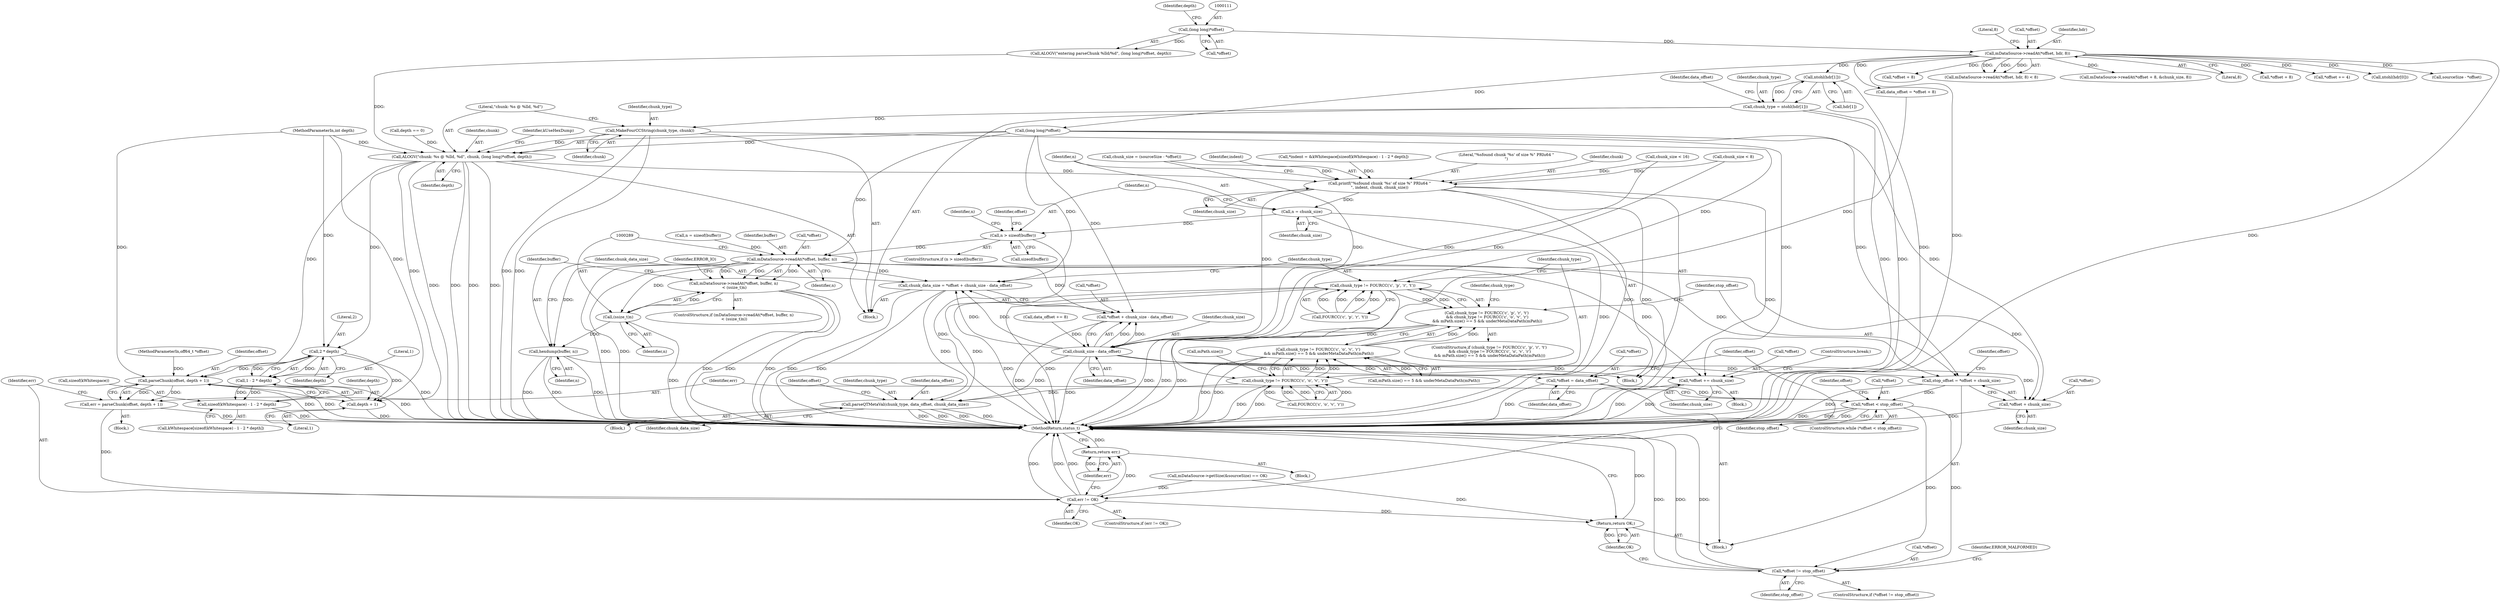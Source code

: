 digraph "0_Android_f81038006b4c59a5a148dcad887371206033c28f_2@array" {
"1000137" [label="(Call,ntohl(hdr[1]))"];
"1000118" [label="(Call,mDataSource->readAt(*offset, hdr, 8))"];
"1000110" [label="(Call,(long long)*offset)"];
"1000135" [label="(Call,chunk_type = ntohl(hdr[1]))"];
"1000229" [label="(Call,MakeFourCCString(chunk_type, chunk))"];
"1000232" [label="(Call,ALOGV(\"chunk: %s @ %lld, %d\", chunk, (long long)*offset, depth))"];
"1000258" [label="(Call,2 * depth)"];
"1000256" [label="(Call,1 - 2 * depth)"];
"1000253" [label="(Call,sizeof(kWhitespace) - 1 - 2 * depth)"];
"1000351" [label="(Call,parseChunk(offset, depth + 1))"];
"1000349" [label="(Call,err = parseChunk(offset, depth + 1))"];
"1000357" [label="(Call,err != OK)"];
"1000361" [label="(Return,return err;)"];
"1000371" [label="(Return,return OK;)"];
"1000353" [label="(Call,depth + 1)"];
"1000261" [label="(Call,printf(\"%sfound chunk '%s' of size %\" PRIu64 \"\n\", indent, chunk, chunk_size))"];
"1000268" [label="(Call,n = chunk_size)"];
"1000272" [label="(Call,n > sizeof(buffer))"];
"1000283" [label="(Call,mDataSource->readAt(*offset, buffer, n))"];
"1000282" [label="(Call,mDataSource->readAt(*offset, buffer, n)\n < (ssize_t)n)"];
"1000288" [label="(Call,(ssize_t)n)"];
"1000294" [label="(Call,hexdump(buffer, n))"];
"1000299" [label="(Call,chunk_data_size = *offset + chunk_size - data_offset)"];
"1003278" [label="(Call,parseQTMetaVal(chunk_type, data_offset, chunk_data_size))"];
"1000301" [label="(Call,*offset + chunk_size - data_offset)"];
"1000332" [label="(Call,stop_offset = *offset + chunk_size)"];
"1000343" [label="(Call,*offset < stop_offset)"];
"1000364" [label="(Call,*offset != stop_offset)"];
"1000334" [label="(Call,*offset + chunk_size)"];
"1003282" [label="(Call,*offset += chunk_size)"];
"1000304" [label="(Call,chunk_size - data_offset)"];
"1000338" [label="(Call,*offset = data_offset)"];
"1000309" [label="(Call,chunk_type != FOURCC('c', 'p', 'r', 't'))"];
"1000308" [label="(Call,chunk_type != FOURCC('c', 'p', 'r', 't')\n && chunk_type != FOURCC('c', 'o', 'v', 'r')\n && mPath.size() == 5 && underMetaDataPath(mPath))"];
"1000317" [label="(Call,chunk_type != FOURCC('c', 'o', 'v', 'r'))"];
"1000316" [label="(Call,chunk_type != FOURCC('c', 'o', 'v', 'r')\n && mPath.size() == 5 && underMetaDataPath(mPath))"];
"1000283" [label="(Call,mDataSource->readAt(*offset, buffer, n))"];
"1000241" [label="(Identifier,kUseHexDump)"];
"1003278" [label="(Call,parseQTMetaVal(chunk_type, data_offset, chunk_data_size))"];
"1000359" [label="(Identifier,OK)"];
"1000137" [label="(Call,ntohl(hdr[1]))"];
"1003289" [label="(MethodReturn,status_t)"];
"1000277" [label="(Call,n = sizeof(buffer))"];
"1000118" [label="(Call,mDataSource->readAt(*offset, hdr, 8))"];
"1000367" [label="(Identifier,stop_offset)"];
"1000264" [label="(Identifier,chunk)"];
"1000257" [label="(Literal,1)"];
"1000357" [label="(Call,err != OK)"];
"1003277" [label="(Block,)"];
"1000335" [label="(Call,*offset)"];
"1000272" [label="(Call,n > sizeof(buffer))"];
"1000364" [label="(Call,*offset != stop_offset)"];
"1000302" [label="(Call,*offset)"];
"1003286" [label="(ControlStructure,break;)"];
"1000233" [label="(Literal,\"chunk: %s @ %lld, %d\")"];
"1000301" [label="(Call,*offset + chunk_size - data_offset)"];
"1000135" [label="(Call,chunk_type = ntohl(hdr[1]))"];
"1000332" [label="(Call,stop_offset = *offset + chunk_size)"];
"1000260" [label="(Identifier,depth)"];
"1000371" [label="(Return,return OK;)"];
"1000175" [label="(Call,chunk_size < 16)"];
"1003285" [label="(Identifier,chunk_size)"];
"1000362" [label="(Identifier,err)"];
"1000268" [label="(Call,n = chunk_size)"];
"1000308" [label="(Call,chunk_type != FOURCC('c', 'p', 'r', 't')\n && chunk_type != FOURCC('c', 'o', 'v', 'r')\n && mPath.size() == 5 && underMetaDataPath(mPath))"];
"1000188" [label="(Call,depth == 0)"];
"1000355" [label="(Literal,1)"];
"1000222" [label="(Call,chunk_size < 8)"];
"1000270" [label="(Identifier,chunk_size)"];
"1000339" [label="(Call,*offset)"];
"1000316" [label="(Call,chunk_type != FOURCC('c', 'o', 'v', 'r')\n && mPath.size() == 5 && underMetaDataPath(mPath))"];
"1003284" [label="(Identifier,offset)"];
"1000361" [label="(Return,return err;)"];
"1000258" [label="(Call,2 * depth)"];
"1000330" [label="(Block,)"];
"1000299" [label="(Call,chunk_data_size = *offset + chunk_size - data_offset)"];
"1000194" [label="(Call,mDataSource->getSize(&sourceSize) == OK)"];
"1000265" [label="(Identifier,chunk_size)"];
"1000366" [label="(Identifier,offset)"];
"1003272" [label="(Block,)"];
"1000324" [label="(Call,mPath.size() == 5 && underMetaDataPath(mPath))"];
"1000123" [label="(Literal,8)"];
"1000286" [label="(Identifier,buffer)"];
"1000253" [label="(Call,sizeof(kWhitespace) - 1 - 2 * depth)"];
"1000333" [label="(Identifier,stop_offset)"];
"1000119" [label="(Call,*offset)"];
"1000230" [label="(Identifier,chunk_type)"];
"1000261" [label="(Call,printf(\"%sfound chunk '%s' of size %\" PRIu64 \"\n\", indent, chunk, chunk_size))"];
"1000105" [label="(MethodParameterIn,off64_t *offset)"];
"1003282" [label="(Call,*offset += chunk_size)"];
"1000138" [label="(Call,hdr[1])"];
"1000341" [label="(Identifier,data_offset)"];
"1000144" [label="(Call,*offset + 8)"];
"1000229" [label="(Call,MakeFourCCString(chunk_type, chunk))"];
"1000345" [label="(Identifier,offset)"];
"1000259" [label="(Literal,2)"];
"1000117" [label="(Call,mDataSource->readAt(*offset, hdr, 8) < 8)"];
"1000107" [label="(Block,)"];
"1000235" [label="(Call,(long long)*offset)"];
"1000306" [label="(Identifier,data_offset)"];
"1000352" [label="(Identifier,offset)"];
"1000242" [label="(Block,)"];
"1000284" [label="(Call,*offset)"];
"1000282" [label="(Call,mDataSource->readAt(*offset, buffer, n)\n < (ssize_t)n)"];
"1000326" [label="(Call,mPath.size())"];
"1000350" [label="(Identifier,err)"];
"1000287" [label="(Identifier,n)"];
"1000300" [label="(Identifier,chunk_data_size)"];
"1000232" [label="(Call,ALOGV(\"chunk: %s @ %lld, %d\", chunk, (long long)*offset, depth))"];
"1000334" [label="(Call,*offset + chunk_size)"];
"1000305" [label="(Identifier,chunk_size)"];
"1000263" [label="(Identifier,indent)"];
"1000143" [label="(Identifier,data_offset)"];
"1000254" [label="(Call,sizeof(kWhitespace))"];
"1000114" [label="(Identifier,depth)"];
"1000285" [label="(Identifier,offset)"];
"1000200" [label="(Call,chunk_size = (sourceSize - *offset))"];
"1000309" [label="(Call,chunk_type != FOURCC('c', 'p', 'r', 't'))"];
"1000343" [label="(Call,*offset < stop_offset)"];
"1000342" [label="(ControlStructure,while (*offset < stop_offset))"];
"1000155" [label="(Call,mDataSource->readAt(*offset + 8, &chunk_size, 8))"];
"1000337" [label="(Identifier,chunk_size)"];
"1000142" [label="(Call,data_offset = *offset + 8)"];
"1000110" [label="(Call,(long long)*offset)"];
"1000269" [label="(Identifier,n)"];
"1000344" [label="(Call,*offset)"];
"1000234" [label="(Identifier,chunk)"];
"1000108" [label="(Call,ALOGV(\"entering parseChunk %lld/%d\", (long long)*offset, depth))"];
"1000248" [label="(Call,*indent = &kWhitespace[sizeof(kWhitespace) - 1 - 2 * depth])"];
"1000374" [label="(Identifier,chunk_type)"];
"1000363" [label="(ControlStructure,if (*offset != stop_offset))"];
"1000318" [label="(Identifier,chunk_type)"];
"1003279" [label="(Identifier,chunk_type)"];
"1000121" [label="(Identifier,hdr)"];
"1000112" [label="(Call,*offset)"];
"1000351" [label="(Call,parseChunk(offset, depth + 1))"];
"1000290" [label="(Identifier,n)"];
"1000346" [label="(Identifier,stop_offset)"];
"1000349" [label="(Call,err = parseChunk(offset, depth + 1))"];
"1000271" [label="(ControlStructure,if (n > sizeof(buffer)))"];
"1000293" [label="(Identifier,ERROR_IO)"];
"1000304" [label="(Call,chunk_size - data_offset)"];
"1000365" [label="(Call,*offset)"];
"1000122" [label="(Literal,8)"];
"1003281" [label="(Identifier,chunk_data_size)"];
"1000262" [label="(Literal,\"%sfound chunk '%s' of size %\" PRIu64 \"\n\")"];
"1000347" [label="(Block,)"];
"1000294" [label="(Call,hexdump(buffer, n))"];
"1000288" [label="(Call,(ssize_t)n)"];
"1000338" [label="(Call,*offset = data_offset)"];
"1000156" [label="(Call,*offset + 8)"];
"1000239" [label="(Identifier,depth)"];
"1000372" [label="(Identifier,OK)"];
"1000295" [label="(Identifier,buffer)"];
"1000296" [label="(Identifier,n)"];
"1000354" [label="(Identifier,depth)"];
"1000251" [label="(Call,kWhitespace[sizeof(kWhitespace) - 1 - 2 * depth])"];
"1000256" [label="(Call,1 - 2 * depth)"];
"1000171" [label="(Call,data_offset += 8)"];
"1000214" [label="(Call,*offset += 4)"];
"1000311" [label="(Call,FOURCC('c', 'p', 'r', 't'))"];
"1000130" [label="(Call,ntohl(hdr[0]))"];
"1000281" [label="(ControlStructure,if (mDataSource->readAt(*offset, buffer, n)\n < (ssize_t)n))"];
"1003283" [label="(Call,*offset)"];
"1000370" [label="(Identifier,ERROR_MALFORMED)"];
"1000273" [label="(Identifier,n)"];
"1000106" [label="(MethodParameterIn,int depth)"];
"1000358" [label="(Identifier,err)"];
"1000231" [label="(Identifier,chunk)"];
"1000356" [label="(ControlStructure,if (err != OK))"];
"1003280" [label="(Identifier,data_offset)"];
"1000319" [label="(Call,FOURCC('c', 'o', 'v', 'r'))"];
"1000340" [label="(Identifier,offset)"];
"1000360" [label="(Block,)"];
"1000317" [label="(Call,chunk_type != FOURCC('c', 'o', 'v', 'r'))"];
"1000278" [label="(Identifier,n)"];
"1000353" [label="(Call,depth + 1)"];
"1000307" [label="(ControlStructure,if (chunk_type != FOURCC('c', 'p', 'r', 't')\n && chunk_type != FOURCC('c', 'o', 'v', 'r')\n && mPath.size() == 5 && underMetaDataPath(mPath)))"];
"1000202" [label="(Call,sourceSize - *offset)"];
"1000274" [label="(Call,sizeof(buffer))"];
"1000310" [label="(Identifier,chunk_type)"];
"1000136" [label="(Identifier,chunk_type)"];
"1000137" -> "1000135"  [label="AST: "];
"1000137" -> "1000138"  [label="CFG: "];
"1000138" -> "1000137"  [label="AST: "];
"1000135" -> "1000137"  [label="CFG: "];
"1000137" -> "1003289"  [label="DDG: "];
"1000137" -> "1000135"  [label="DDG: "];
"1000118" -> "1000137"  [label="DDG: "];
"1000118" -> "1000117"  [label="AST: "];
"1000118" -> "1000122"  [label="CFG: "];
"1000119" -> "1000118"  [label="AST: "];
"1000121" -> "1000118"  [label="AST: "];
"1000122" -> "1000118"  [label="AST: "];
"1000123" -> "1000118"  [label="CFG: "];
"1000118" -> "1003289"  [label="DDG: "];
"1000118" -> "1003289"  [label="DDG: "];
"1000118" -> "1000117"  [label="DDG: "];
"1000118" -> "1000117"  [label="DDG: "];
"1000118" -> "1000117"  [label="DDG: "];
"1000110" -> "1000118"  [label="DDG: "];
"1000118" -> "1000130"  [label="DDG: "];
"1000118" -> "1000142"  [label="DDG: "];
"1000118" -> "1000144"  [label="DDG: "];
"1000118" -> "1000155"  [label="DDG: "];
"1000118" -> "1000156"  [label="DDG: "];
"1000118" -> "1000202"  [label="DDG: "];
"1000118" -> "1000214"  [label="DDG: "];
"1000118" -> "1000235"  [label="DDG: "];
"1000110" -> "1000108"  [label="AST: "];
"1000110" -> "1000112"  [label="CFG: "];
"1000111" -> "1000110"  [label="AST: "];
"1000112" -> "1000110"  [label="AST: "];
"1000114" -> "1000110"  [label="CFG: "];
"1000110" -> "1000108"  [label="DDG: "];
"1000135" -> "1000107"  [label="AST: "];
"1000136" -> "1000135"  [label="AST: "];
"1000143" -> "1000135"  [label="CFG: "];
"1000135" -> "1003289"  [label="DDG: "];
"1000135" -> "1003289"  [label="DDG: "];
"1000135" -> "1000229"  [label="DDG: "];
"1000229" -> "1000107"  [label="AST: "];
"1000229" -> "1000231"  [label="CFG: "];
"1000230" -> "1000229"  [label="AST: "];
"1000231" -> "1000229"  [label="AST: "];
"1000233" -> "1000229"  [label="CFG: "];
"1000229" -> "1003289"  [label="DDG: "];
"1000229" -> "1003289"  [label="DDG: "];
"1000229" -> "1000232"  [label="DDG: "];
"1000229" -> "1000309"  [label="DDG: "];
"1000232" -> "1000107"  [label="AST: "];
"1000232" -> "1000239"  [label="CFG: "];
"1000233" -> "1000232"  [label="AST: "];
"1000234" -> "1000232"  [label="AST: "];
"1000235" -> "1000232"  [label="AST: "];
"1000239" -> "1000232"  [label="AST: "];
"1000241" -> "1000232"  [label="CFG: "];
"1000232" -> "1003289"  [label="DDG: "];
"1000232" -> "1003289"  [label="DDG: "];
"1000232" -> "1003289"  [label="DDG: "];
"1000232" -> "1003289"  [label="DDG: "];
"1000235" -> "1000232"  [label="DDG: "];
"1000108" -> "1000232"  [label="DDG: "];
"1000188" -> "1000232"  [label="DDG: "];
"1000106" -> "1000232"  [label="DDG: "];
"1000232" -> "1000258"  [label="DDG: "];
"1000232" -> "1000261"  [label="DDG: "];
"1000232" -> "1000351"  [label="DDG: "];
"1000232" -> "1000353"  [label="DDG: "];
"1000258" -> "1000256"  [label="AST: "];
"1000258" -> "1000260"  [label="CFG: "];
"1000259" -> "1000258"  [label="AST: "];
"1000260" -> "1000258"  [label="AST: "];
"1000256" -> "1000258"  [label="CFG: "];
"1000258" -> "1003289"  [label="DDG: "];
"1000258" -> "1000256"  [label="DDG: "];
"1000258" -> "1000256"  [label="DDG: "];
"1000106" -> "1000258"  [label="DDG: "];
"1000258" -> "1000351"  [label="DDG: "];
"1000258" -> "1000353"  [label="DDG: "];
"1000256" -> "1000253"  [label="AST: "];
"1000257" -> "1000256"  [label="AST: "];
"1000253" -> "1000256"  [label="CFG: "];
"1000256" -> "1003289"  [label="DDG: "];
"1000256" -> "1000253"  [label="DDG: "];
"1000256" -> "1000253"  [label="DDG: "];
"1000253" -> "1000251"  [label="AST: "];
"1000254" -> "1000253"  [label="AST: "];
"1000251" -> "1000253"  [label="CFG: "];
"1000253" -> "1003289"  [label="DDG: "];
"1000351" -> "1000349"  [label="AST: "];
"1000351" -> "1000353"  [label="CFG: "];
"1000352" -> "1000351"  [label="AST: "];
"1000353" -> "1000351"  [label="AST: "];
"1000349" -> "1000351"  [label="CFG: "];
"1000351" -> "1003289"  [label="DDG: "];
"1000351" -> "1003289"  [label="DDG: "];
"1000351" -> "1000349"  [label="DDG: "];
"1000351" -> "1000349"  [label="DDG: "];
"1000105" -> "1000351"  [label="DDG: "];
"1000106" -> "1000351"  [label="DDG: "];
"1000349" -> "1000347"  [label="AST: "];
"1000350" -> "1000349"  [label="AST: "];
"1000358" -> "1000349"  [label="CFG: "];
"1000349" -> "1003289"  [label="DDG: "];
"1000349" -> "1000357"  [label="DDG: "];
"1000357" -> "1000356"  [label="AST: "];
"1000357" -> "1000359"  [label="CFG: "];
"1000358" -> "1000357"  [label="AST: "];
"1000359" -> "1000357"  [label="AST: "];
"1000345" -> "1000357"  [label="CFG: "];
"1000362" -> "1000357"  [label="CFG: "];
"1000357" -> "1003289"  [label="DDG: "];
"1000357" -> "1003289"  [label="DDG: "];
"1000357" -> "1003289"  [label="DDG: "];
"1000194" -> "1000357"  [label="DDG: "];
"1000357" -> "1000361"  [label="DDG: "];
"1000357" -> "1000371"  [label="DDG: "];
"1000361" -> "1000360"  [label="AST: "];
"1000361" -> "1000362"  [label="CFG: "];
"1000362" -> "1000361"  [label="AST: "];
"1003289" -> "1000361"  [label="CFG: "];
"1000361" -> "1003289"  [label="DDG: "];
"1000362" -> "1000361"  [label="DDG: "];
"1000371" -> "1000330"  [label="AST: "];
"1000371" -> "1000372"  [label="CFG: "];
"1000372" -> "1000371"  [label="AST: "];
"1003289" -> "1000371"  [label="CFG: "];
"1000371" -> "1003289"  [label="DDG: "];
"1000372" -> "1000371"  [label="DDG: "];
"1000194" -> "1000371"  [label="DDG: "];
"1000353" -> "1000355"  [label="CFG: "];
"1000354" -> "1000353"  [label="AST: "];
"1000355" -> "1000353"  [label="AST: "];
"1000353" -> "1003289"  [label="DDG: "];
"1000106" -> "1000353"  [label="DDG: "];
"1000261" -> "1000242"  [label="AST: "];
"1000261" -> "1000265"  [label="CFG: "];
"1000262" -> "1000261"  [label="AST: "];
"1000263" -> "1000261"  [label="AST: "];
"1000264" -> "1000261"  [label="AST: "];
"1000265" -> "1000261"  [label="AST: "];
"1000269" -> "1000261"  [label="CFG: "];
"1000261" -> "1003289"  [label="DDG: "];
"1000261" -> "1003289"  [label="DDG: "];
"1000261" -> "1003289"  [label="DDG: "];
"1000248" -> "1000261"  [label="DDG: "];
"1000200" -> "1000261"  [label="DDG: "];
"1000222" -> "1000261"  [label="DDG: "];
"1000175" -> "1000261"  [label="DDG: "];
"1000261" -> "1000268"  [label="DDG: "];
"1000261" -> "1000304"  [label="DDG: "];
"1000268" -> "1000242"  [label="AST: "];
"1000268" -> "1000270"  [label="CFG: "];
"1000269" -> "1000268"  [label="AST: "];
"1000270" -> "1000268"  [label="AST: "];
"1000273" -> "1000268"  [label="CFG: "];
"1000268" -> "1003289"  [label="DDG: "];
"1000268" -> "1000272"  [label="DDG: "];
"1000272" -> "1000271"  [label="AST: "];
"1000272" -> "1000274"  [label="CFG: "];
"1000273" -> "1000272"  [label="AST: "];
"1000274" -> "1000272"  [label="AST: "];
"1000278" -> "1000272"  [label="CFG: "];
"1000285" -> "1000272"  [label="CFG: "];
"1000272" -> "1003289"  [label="DDG: "];
"1000272" -> "1000283"  [label="DDG: "];
"1000283" -> "1000282"  [label="AST: "];
"1000283" -> "1000287"  [label="CFG: "];
"1000284" -> "1000283"  [label="AST: "];
"1000286" -> "1000283"  [label="AST: "];
"1000287" -> "1000283"  [label="AST: "];
"1000289" -> "1000283"  [label="CFG: "];
"1000283" -> "1003289"  [label="DDG: "];
"1000283" -> "1003289"  [label="DDG: "];
"1000283" -> "1000282"  [label="DDG: "];
"1000283" -> "1000282"  [label="DDG: "];
"1000283" -> "1000282"  [label="DDG: "];
"1000235" -> "1000283"  [label="DDG: "];
"1000277" -> "1000283"  [label="DDG: "];
"1000283" -> "1000288"  [label="DDG: "];
"1000283" -> "1000294"  [label="DDG: "];
"1000283" -> "1000299"  [label="DDG: "];
"1000283" -> "1000301"  [label="DDG: "];
"1000283" -> "1000332"  [label="DDG: "];
"1000283" -> "1000334"  [label="DDG: "];
"1000283" -> "1003282"  [label="DDG: "];
"1000282" -> "1000281"  [label="AST: "];
"1000282" -> "1000288"  [label="CFG: "];
"1000288" -> "1000282"  [label="AST: "];
"1000293" -> "1000282"  [label="CFG: "];
"1000295" -> "1000282"  [label="CFG: "];
"1000282" -> "1003289"  [label="DDG: "];
"1000282" -> "1003289"  [label="DDG: "];
"1000282" -> "1003289"  [label="DDG: "];
"1000288" -> "1000282"  [label="DDG: "];
"1000288" -> "1000290"  [label="CFG: "];
"1000289" -> "1000288"  [label="AST: "];
"1000290" -> "1000288"  [label="AST: "];
"1000288" -> "1003289"  [label="DDG: "];
"1000288" -> "1000294"  [label="DDG: "];
"1000294" -> "1000242"  [label="AST: "];
"1000294" -> "1000296"  [label="CFG: "];
"1000295" -> "1000294"  [label="AST: "];
"1000296" -> "1000294"  [label="AST: "];
"1000300" -> "1000294"  [label="CFG: "];
"1000294" -> "1003289"  [label="DDG: "];
"1000294" -> "1003289"  [label="DDG: "];
"1000294" -> "1003289"  [label="DDG: "];
"1000299" -> "1000107"  [label="AST: "];
"1000299" -> "1000301"  [label="CFG: "];
"1000300" -> "1000299"  [label="AST: "];
"1000301" -> "1000299"  [label="AST: "];
"1000310" -> "1000299"  [label="CFG: "];
"1000299" -> "1003289"  [label="DDG: "];
"1000299" -> "1003289"  [label="DDG: "];
"1000235" -> "1000299"  [label="DDG: "];
"1000304" -> "1000299"  [label="DDG: "];
"1000304" -> "1000299"  [label="DDG: "];
"1000299" -> "1003278"  [label="DDG: "];
"1003278" -> "1003277"  [label="AST: "];
"1003278" -> "1003281"  [label="CFG: "];
"1003279" -> "1003278"  [label="AST: "];
"1003280" -> "1003278"  [label="AST: "];
"1003281" -> "1003278"  [label="AST: "];
"1003284" -> "1003278"  [label="CFG: "];
"1003278" -> "1003289"  [label="DDG: "];
"1003278" -> "1003289"  [label="DDG: "];
"1003278" -> "1003289"  [label="DDG: "];
"1003278" -> "1003289"  [label="DDG: "];
"1000309" -> "1003278"  [label="DDG: "];
"1000317" -> "1003278"  [label="DDG: "];
"1000304" -> "1003278"  [label="DDG: "];
"1000301" -> "1000304"  [label="CFG: "];
"1000302" -> "1000301"  [label="AST: "];
"1000304" -> "1000301"  [label="AST: "];
"1000301" -> "1003289"  [label="DDG: "];
"1000235" -> "1000301"  [label="DDG: "];
"1000304" -> "1000301"  [label="DDG: "];
"1000304" -> "1000301"  [label="DDG: "];
"1000332" -> "1000330"  [label="AST: "];
"1000332" -> "1000334"  [label="CFG: "];
"1000333" -> "1000332"  [label="AST: "];
"1000334" -> "1000332"  [label="AST: "];
"1000340" -> "1000332"  [label="CFG: "];
"1000332" -> "1003289"  [label="DDG: "];
"1000235" -> "1000332"  [label="DDG: "];
"1000304" -> "1000332"  [label="DDG: "];
"1000332" -> "1000343"  [label="DDG: "];
"1000343" -> "1000342"  [label="AST: "];
"1000343" -> "1000346"  [label="CFG: "];
"1000344" -> "1000343"  [label="AST: "];
"1000346" -> "1000343"  [label="AST: "];
"1000350" -> "1000343"  [label="CFG: "];
"1000366" -> "1000343"  [label="CFG: "];
"1000343" -> "1003289"  [label="DDG: "];
"1000343" -> "1003289"  [label="DDG: "];
"1000343" -> "1003289"  [label="DDG: "];
"1000338" -> "1000343"  [label="DDG: "];
"1000343" -> "1000364"  [label="DDG: "];
"1000343" -> "1000364"  [label="DDG: "];
"1000364" -> "1000363"  [label="AST: "];
"1000364" -> "1000367"  [label="CFG: "];
"1000365" -> "1000364"  [label="AST: "];
"1000367" -> "1000364"  [label="AST: "];
"1000370" -> "1000364"  [label="CFG: "];
"1000372" -> "1000364"  [label="CFG: "];
"1000364" -> "1003289"  [label="DDG: "];
"1000364" -> "1003289"  [label="DDG: "];
"1000364" -> "1003289"  [label="DDG: "];
"1000334" -> "1000337"  [label="CFG: "];
"1000335" -> "1000334"  [label="AST: "];
"1000337" -> "1000334"  [label="AST: "];
"1000334" -> "1003289"  [label="DDG: "];
"1000235" -> "1000334"  [label="DDG: "];
"1000304" -> "1000334"  [label="DDG: "];
"1003282" -> "1003272"  [label="AST: "];
"1003282" -> "1003285"  [label="CFG: "];
"1003283" -> "1003282"  [label="AST: "];
"1003285" -> "1003282"  [label="AST: "];
"1003286" -> "1003282"  [label="CFG: "];
"1003282" -> "1003289"  [label="DDG: "];
"1003282" -> "1003289"  [label="DDG: "];
"1000304" -> "1003282"  [label="DDG: "];
"1000235" -> "1003282"  [label="DDG: "];
"1000304" -> "1000306"  [label="CFG: "];
"1000305" -> "1000304"  [label="AST: "];
"1000306" -> "1000304"  [label="AST: "];
"1000304" -> "1003289"  [label="DDG: "];
"1000200" -> "1000304"  [label="DDG: "];
"1000222" -> "1000304"  [label="DDG: "];
"1000175" -> "1000304"  [label="DDG: "];
"1000171" -> "1000304"  [label="DDG: "];
"1000142" -> "1000304"  [label="DDG: "];
"1000304" -> "1000338"  [label="DDG: "];
"1000338" -> "1000330"  [label="AST: "];
"1000338" -> "1000341"  [label="CFG: "];
"1000339" -> "1000338"  [label="AST: "];
"1000341" -> "1000338"  [label="AST: "];
"1000345" -> "1000338"  [label="CFG: "];
"1000338" -> "1003289"  [label="DDG: "];
"1000309" -> "1000308"  [label="AST: "];
"1000309" -> "1000311"  [label="CFG: "];
"1000310" -> "1000309"  [label="AST: "];
"1000311" -> "1000309"  [label="AST: "];
"1000318" -> "1000309"  [label="CFG: "];
"1000308" -> "1000309"  [label="CFG: "];
"1000309" -> "1003289"  [label="DDG: "];
"1000309" -> "1003289"  [label="DDG: "];
"1000309" -> "1000308"  [label="DDG: "];
"1000309" -> "1000308"  [label="DDG: "];
"1000311" -> "1000309"  [label="DDG: "];
"1000311" -> "1000309"  [label="DDG: "];
"1000311" -> "1000309"  [label="DDG: "];
"1000311" -> "1000309"  [label="DDG: "];
"1000309" -> "1000317"  [label="DDG: "];
"1000308" -> "1000307"  [label="AST: "];
"1000308" -> "1000316"  [label="CFG: "];
"1000316" -> "1000308"  [label="AST: "];
"1000333" -> "1000308"  [label="CFG: "];
"1000374" -> "1000308"  [label="CFG: "];
"1000308" -> "1003289"  [label="DDG: "];
"1000308" -> "1003289"  [label="DDG: "];
"1000308" -> "1003289"  [label="DDG: "];
"1000316" -> "1000308"  [label="DDG: "];
"1000316" -> "1000308"  [label="DDG: "];
"1000317" -> "1000316"  [label="AST: "];
"1000317" -> "1000319"  [label="CFG: "];
"1000318" -> "1000317"  [label="AST: "];
"1000319" -> "1000317"  [label="AST: "];
"1000326" -> "1000317"  [label="CFG: "];
"1000316" -> "1000317"  [label="CFG: "];
"1000317" -> "1003289"  [label="DDG: "];
"1000317" -> "1003289"  [label="DDG: "];
"1000317" -> "1000316"  [label="DDG: "];
"1000317" -> "1000316"  [label="DDG: "];
"1000319" -> "1000317"  [label="DDG: "];
"1000319" -> "1000317"  [label="DDG: "];
"1000319" -> "1000317"  [label="DDG: "];
"1000319" -> "1000317"  [label="DDG: "];
"1000316" -> "1000324"  [label="CFG: "];
"1000324" -> "1000316"  [label="AST: "];
"1000316" -> "1003289"  [label="DDG: "];
"1000316" -> "1003289"  [label="DDG: "];
"1000324" -> "1000316"  [label="DDG: "];
"1000324" -> "1000316"  [label="DDG: "];
}
